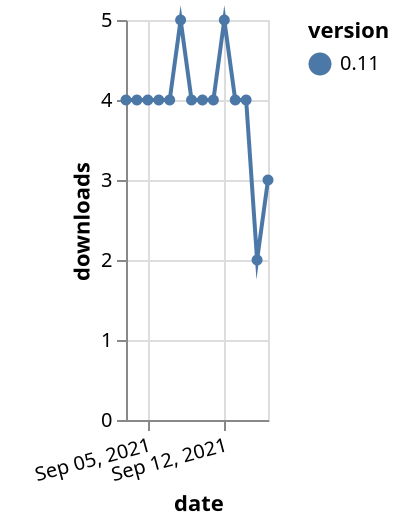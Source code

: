 {"$schema": "https://vega.github.io/schema/vega-lite/v5.json", "description": "A simple bar chart with embedded data.", "data": {"values": [{"date": "2021-09-03", "total": 4836, "delta": 4, "version": "0.11"}, {"date": "2021-09-04", "total": 4840, "delta": 4, "version": "0.11"}, {"date": "2021-09-05", "total": 4844, "delta": 4, "version": "0.11"}, {"date": "2021-09-06", "total": 4848, "delta": 4, "version": "0.11"}, {"date": "2021-09-07", "total": 4852, "delta": 4, "version": "0.11"}, {"date": "2021-09-08", "total": 4857, "delta": 5, "version": "0.11"}, {"date": "2021-09-09", "total": 4861, "delta": 4, "version": "0.11"}, {"date": "2021-09-10", "total": 4865, "delta": 4, "version": "0.11"}, {"date": "2021-09-11", "total": 4869, "delta": 4, "version": "0.11"}, {"date": "2021-09-12", "total": 4874, "delta": 5, "version": "0.11"}, {"date": "2021-09-13", "total": 4878, "delta": 4, "version": "0.11"}, {"date": "2021-09-14", "total": 4882, "delta": 4, "version": "0.11"}, {"date": "2021-09-15", "total": 4884, "delta": 2, "version": "0.11"}, {"date": "2021-09-16", "total": 4887, "delta": 3, "version": "0.11"}]}, "width": "container", "mark": {"type": "line", "point": {"filled": true}}, "encoding": {"x": {"field": "date", "type": "temporal", "timeUnit": "yearmonthdate", "title": "date", "axis": {"labelAngle": -15}}, "y": {"field": "delta", "type": "quantitative", "title": "downloads"}, "color": {"field": "version", "type": "nominal"}, "tooltip": {"field": "delta"}}}